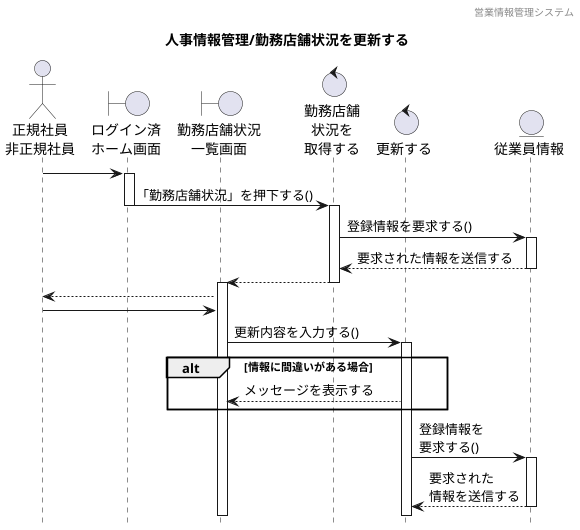 @startuml ../../images/勤務店舗状況編集/勤務店舗状況編集
' 下アイコン除去
hide footbox
' ヘッダー
header 営業情報管理システム
' タイトル
title 人事情報管理/勤務店舗状況を更新する



' actor "" as 
actor "正規社員\n非正規社員" as a1

' boundary "" as 
boundary "ログイン済\nホーム画面" as b1
boundary "勤務店舗状況\n一覧画面" as b2

' control "" as 
control "勤務店舗\n状況を\n取得する" as c1
control "更新する" as c2

' entity "" as
entity "従業員情報" as e1



' 長谷川

a1 -> b1
activate b1
b1 -> c1 : 「勤務店舗状況」を押下する()
deactivate
activate c1
c1 -> e1 : 登録情報を要求する() 
activate e1
c1 <-- e1 : 要求された情報を送信する
deactivate
b2 <-- c1
deactivate
activate b2
a1 <-- b2
a1 -> b2
b2 -> c2 : 更新内容を入力する()
activate c2
alt 情報に間違いがある場合
b2 <-- c2 : メッセージを表示する
end

c2 -> e1 : 登録情報を\n要求する() 
activate e1
c2 <-- e1 : 要求された\n情報を送信する
deactivate



@enduml